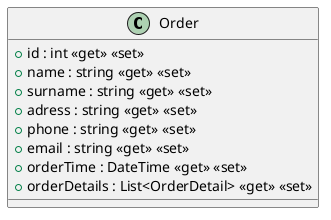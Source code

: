 @startuml
class Order {
    + id : int <<get>> <<set>>
    + name : string <<get>> <<set>>
    + surname : string <<get>> <<set>>
    + adress : string <<get>> <<set>>
    + phone : string <<get>> <<set>>
    + email : string <<get>> <<set>>
    + orderTime : DateTime <<get>> <<set>>
    + orderDetails : List<OrderDetail> <<get>> <<set>>
}
@enduml

